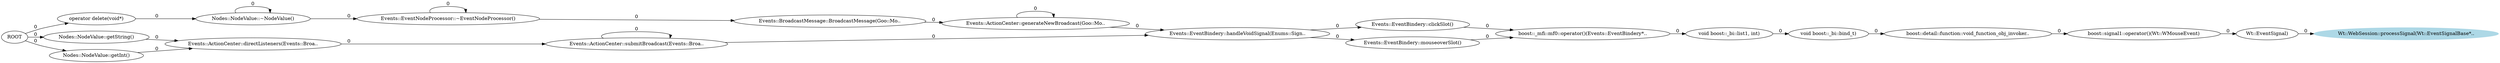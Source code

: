 digraph InvalidRead {
rankdir=LR
"void boost::_bi::bind_t)"
"boost::detail::function::void_function_obj_invoker.."
"operator delete(void*)"
"Events::ActionCenter::generateNewBroadcast(Goo::Mo.."
"Events::BroadcastMessage::BroadcastMessage(Goo::Mo.."
"Wt::EventSignal)"
"Nodes::NodeValue::getString()"
"void boost::_bi::list1, int)"
"Nodes::NodeValue::~NodeValue()"
"Events::EventBindery::clickSlot()"
"Events::EventNodeProcessor::~EventNodeProcessor()"
"Events::ActionCenter::directListeners(Events::Broa.."
"boost::signal1::operator()(Wt::WMouseEvent)"
"Nodes::NodeValue::getInt()"
"Events::ActionCenter::submitBroadcast(Events::Broa.."
"Wt::WebSession::processSignal(Wt::EventSignalBase*.." [color=lightblue, style=filled]
"Events::EventBindery::handleVoidSignal(Enums::Sign.."
ROOT
"boost::_mfi::mf0::operator()(Events::EventBindery*.."
"Events::EventBindery::mouseoverSlot()"
"void boost::_bi::bind_t)" -> "boost::detail::function::void_function_obj_invoker.." [label=0]
"Events::EventNodeProcessor::~EventNodeProcessor()" -> "Events::EventNodeProcessor::~EventNodeProcessor()" [label=0]
ROOT -> "Nodes::NodeValue::getString()" [label=0]
ROOT -> "Nodes::NodeValue::getInt()" [label=0]
"Events::ActionCenter::submitBroadcast(Events::Broa.." -> "Events::EventBindery::handleVoidSignal(Enums::Sign.." [label=0]
"Wt::EventSignal)" -> "Wt::WebSession::processSignal(Wt::EventSignalBase*.." [label=0]
ROOT -> "operator delete(void*)" [label=0]
"Events::ActionCenter::submitBroadcast(Events::Broa.." -> "Events::ActionCenter::submitBroadcast(Events::Broa.." [label=0]
"operator delete(void*)" -> "Nodes::NodeValue::~NodeValue()" [label=0]
"Events::ActionCenter::generateNewBroadcast(Goo::Mo.." -> "Events::ActionCenter::generateNewBroadcast(Goo::Mo.." [label=0]
"Nodes::NodeValue::getInt()" -> "Events::ActionCenter::directListeners(Events::Broa.." [label=0]
"Events::EventBindery::clickSlot()" -> "boost::_mfi::mf0::operator()(Events::EventBindery*.." [label=0]
"boost::signal1::operator()(Wt::WMouseEvent)" -> "Wt::EventSignal)" [label=0]
"Events::BroadcastMessage::BroadcastMessage(Goo::Mo.." -> "Events::ActionCenter::generateNewBroadcast(Goo::Mo.." [label=0]
"Events::EventBindery::handleVoidSignal(Enums::Sign.." -> "Events::EventBindery::clickSlot()" [label=0]
"void boost::_bi::list1, int)" -> "void boost::_bi::bind_t)" [label=0]
"Nodes::NodeValue::getString()" -> "Events::ActionCenter::directListeners(Events::Broa.." [label=0]
"Events::ActionCenter::generateNewBroadcast(Goo::Mo.." -> "Events::EventBindery::handleVoidSignal(Enums::Sign.." [label=0]
"Events::ActionCenter::directListeners(Events::Broa.." -> "Events::ActionCenter::submitBroadcast(Events::Broa.." [label=0]
"Events::EventNodeProcessor::~EventNodeProcessor()" -> "Events::BroadcastMessage::BroadcastMessage(Goo::Mo.." [label=0]
"Events::EventBindery::handleVoidSignal(Enums::Sign.." -> "Events::EventBindery::mouseoverSlot()" [label=0]
"Events::EventBindery::mouseoverSlot()" -> "boost::_mfi::mf0::operator()(Events::EventBindery*.." [label=0]
"boost::_mfi::mf0::operator()(Events::EventBindery*.." -> "void boost::_bi::list1, int)" [label=0]
"boost::detail::function::void_function_obj_invoker.." -> "boost::signal1::operator()(Wt::WMouseEvent)" [label=0]
"Nodes::NodeValue::~NodeValue()" -> "Events::EventNodeProcessor::~EventNodeProcessor()" [label=0]
"Nodes::NodeValue::~NodeValue()" -> "Nodes::NodeValue::~NodeValue()" [label=0]
}
